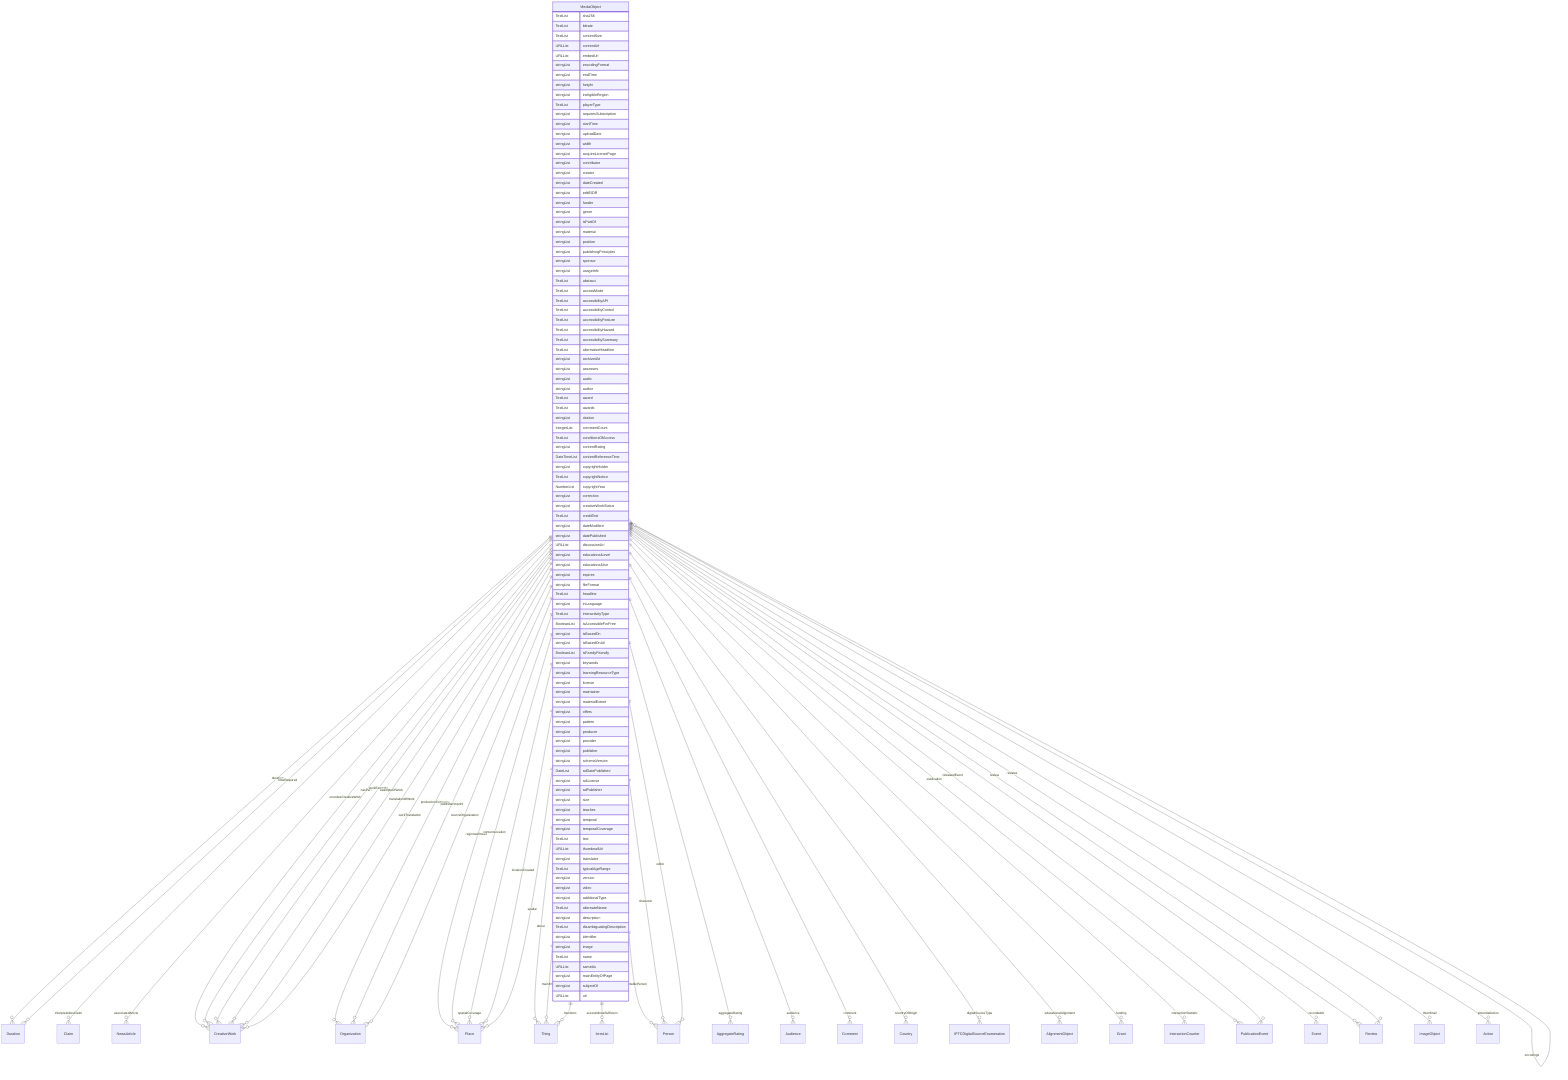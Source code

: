 erDiagram
MediaObject {
    TextList sha256  
    TextList bitrate  
    TextList contentSize  
    URLList contentUrl  
    URLList embedUrl  
    stringList encodingFormat  
    stringList endTime  
    stringList height  
    stringList ineligibleRegion  
    TextList playerType  
    stringList requiresSubscription  
    stringList startTime  
    stringList uploadDate  
    stringList width  
    stringList acquireLicensePage  
    stringList contributor  
    stringList creator  
    stringList dateCreated  
    stringList editEIDR  
    stringList funder  
    stringList genre  
    stringList isPartOf  
    stringList material  
    stringList position  
    stringList publishingPrinciples  
    stringList sponsor  
    stringList usageInfo  
    TextList abstract  
    TextList accessMode  
    TextList accessibilityAPI  
    TextList accessibilityControl  
    TextList accessibilityFeature  
    TextList accessibilityHazard  
    TextList accessibilitySummary  
    TextList alternativeHeadline  
    stringList archivedAt  
    stringList assesses  
    stringList audio  
    stringList author  
    TextList award  
    TextList awards  
    stringList citation  
    IntegerList commentCount  
    TextList conditionsOfAccess  
    stringList contentRating  
    DateTimeList contentReferenceTime  
    stringList copyrightHolder  
    TextList copyrightNotice  
    NumberList copyrightYear  
    stringList correction  
    stringList creativeWorkStatus  
    TextList creditText  
    stringList dateModified  
    stringList datePublished  
    URLList discussionUrl  
    stringList educationalLevel  
    stringList educationalUse  
    stringList expires  
    stringList fileFormat  
    TextList headline  
    stringList inLanguage  
    TextList interactivityType  
    BooleanList isAccessibleForFree  
    stringList isBasedOn  
    stringList isBasedOnUrl  
    BooleanList isFamilyFriendly  
    stringList keywords  
    stringList learningResourceType  
    stringList license  
    stringList maintainer  
    stringList materialExtent  
    stringList offers  
    stringList pattern  
    stringList producer  
    stringList provider  
    stringList publisher  
    stringList schemaVersion  
    DateList sdDatePublished  
    stringList sdLicense  
    stringList sdPublisher  
    stringList size  
    stringList teaches  
    stringList temporal  
    stringList temporalCoverage  
    TextList text  
    URLList thumbnailUrl  
    stringList translator  
    TextList typicalAgeRange  
    stringList version  
    stringList video  
    stringList additionalType  
    TextList alternateName  
    stringList description  
    TextList disambiguatingDescription  
    stringList identifier  
    stringList image  
    TextList name  
    URLList sameAs  
    stringList mainEntityOfPage  
    stringList subjectOf  
    URLList url  
}

MediaObject ||--}o Duration : "duration"
MediaObject ||--}o Claim : "interpretedAsClaim"
MediaObject ||--}o NewsArticle : "associatedArticle"
MediaObject ||--}o CreativeWork : "encodesCreativeWork"
MediaObject ||--}o Organization : "productionCompany"
MediaObject ||--}o Place : "regionsAllowed"
MediaObject ||--}o Thing : "about"
MediaObject ||--}o Place : "contentLocation"
MediaObject ||--}o CreativeWork : "hasPart"
MediaObject ||--}o Thing : "mainEntity"
MediaObject ||--}o Place : "spatialCoverage"
MediaObject ||--}o CreativeWork : "workExample"
MediaObject ||--}o ItemList : "accessModeSufficient"
MediaObject ||--}o Person : "accountablePerson"
MediaObject ||--}o AggregateRating : "aggregateRating"
MediaObject ||--}o MediaObject : "associatedMedia"
MediaObject ||--}o Audience : "audience"
MediaObject ||--}o Person : "character"
MediaObject ||--}o Comment : "comment"
MediaObject ||--}o Country : "countryOfOrigin"
MediaObject ||--}o IPTCDigitalSourceEnumeration : "digitalSourceType"
MediaObject ||--}o Person : "editor"
MediaObject ||--}o AlignmentObject : "educationalAlignment"
MediaObject ||--}o MediaObject : "encoding"
MediaObject ||--}o MediaObject : "encodings"
MediaObject ||--}o CreativeWork : "exampleOfWork"
MediaObject ||--}o Grant : "funding"
MediaObject ||--}o InteractionCounter : "interactionStatistic"
MediaObject ||--}o Place : "locationCreated"
MediaObject ||--}o Thing : "mentions"
MediaObject ||--}o PublicationEvent : "publication"
MediaObject ||--}o Organization : "publisherImprint"
MediaObject ||--}o Event : "recordedAt"
MediaObject ||--}o PublicationEvent : "releasedEvent"
MediaObject ||--}o Review : "review"
MediaObject ||--}o Review : "reviews"
MediaObject ||--}o Organization : "sourceOrganization"
MediaObject ||--}o Place : "spatial"
MediaObject ||--}o ImageObject : "thumbnail"
MediaObject ||--}o Duration : "timeRequired"
MediaObject ||--}o CreativeWork : "translationOfWork"
MediaObject ||--}o CreativeWork : "workTranslation"
MediaObject ||--}o Action : "potentialAction"